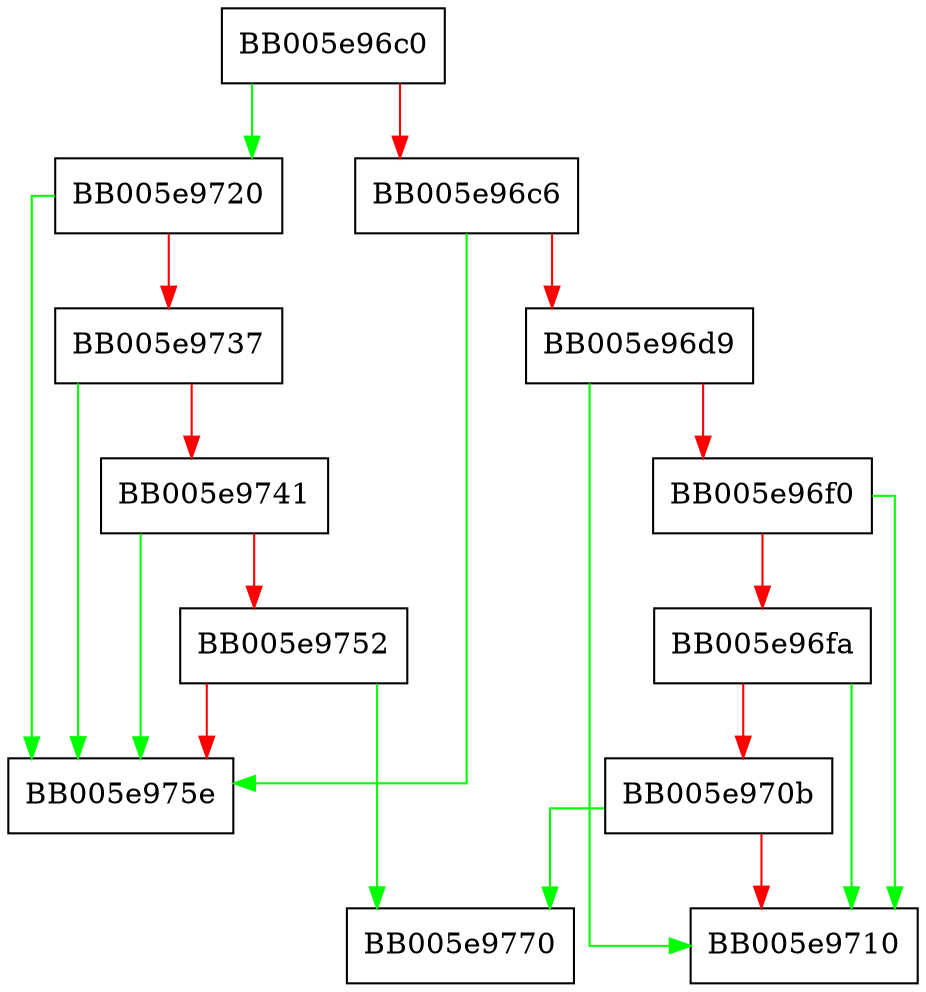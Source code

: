 digraph ossl_lib_ctx_get_descriptor {
  node [shape="box"];
  graph [splines=ortho];
  BB005e96c0 -> BB005e9720 [color="green"];
  BB005e96c0 -> BB005e96c6 [color="red"];
  BB005e96c6 -> BB005e975e [color="green"];
  BB005e96c6 -> BB005e96d9 [color="red"];
  BB005e96d9 -> BB005e9710 [color="green"];
  BB005e96d9 -> BB005e96f0 [color="red"];
  BB005e96f0 -> BB005e9710 [color="green"];
  BB005e96f0 -> BB005e96fa [color="red"];
  BB005e96fa -> BB005e9710 [color="green"];
  BB005e96fa -> BB005e970b [color="red"];
  BB005e970b -> BB005e9770 [color="green"];
  BB005e970b -> BB005e9710 [color="red"];
  BB005e9720 -> BB005e975e [color="green"];
  BB005e9720 -> BB005e9737 [color="red"];
  BB005e9737 -> BB005e975e [color="green"];
  BB005e9737 -> BB005e9741 [color="red"];
  BB005e9741 -> BB005e975e [color="green"];
  BB005e9741 -> BB005e9752 [color="red"];
  BB005e9752 -> BB005e9770 [color="green"];
  BB005e9752 -> BB005e975e [color="red"];
}